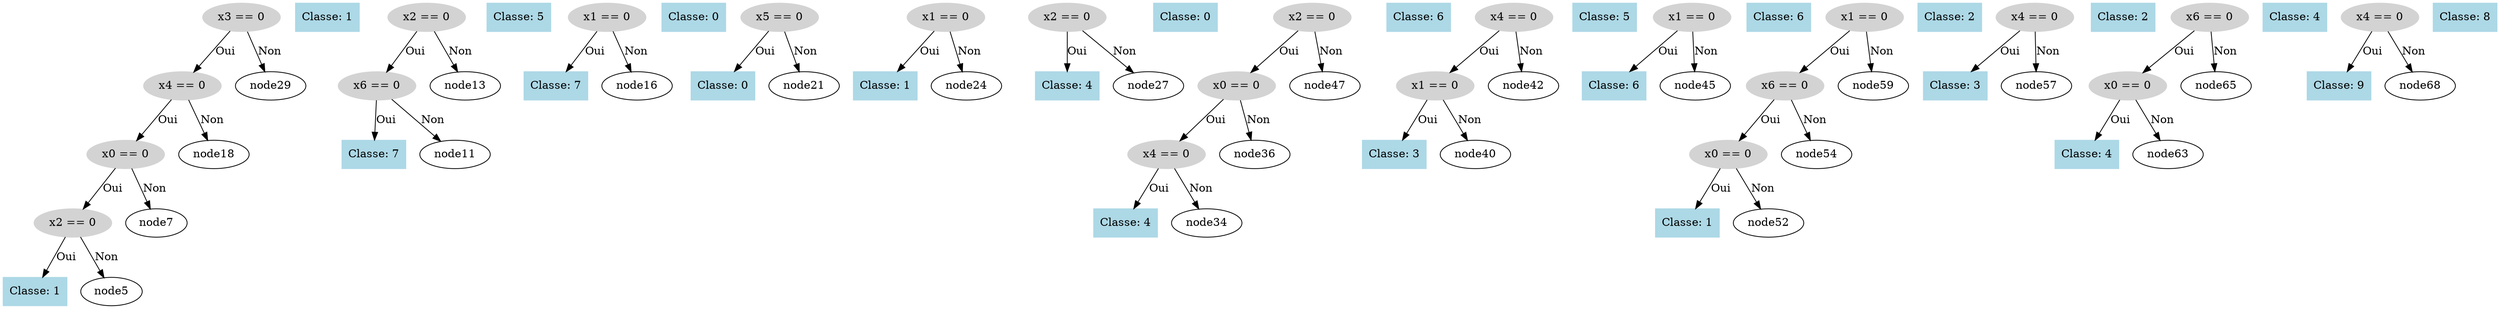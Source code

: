 digraph DecisionTree {
  node0 [label="x3 == 0", shape=ellipse, style=filled, color=lightgray];
  node0 -> node1 [label="Oui"];
  node1 [label="x4 == 0", shape=ellipse, style=filled, color=lightgray];
  node1 -> node2 [label="Oui"];
  node2 [label="x0 == 0", shape=ellipse, style=filled, color=lightgray];
  node2 -> node3 [label="Oui"];
  node3 [label="x2 == 0", shape=ellipse, style=filled, color=lightgray];
  node3 -> node4 [label="Oui"];
  node4 [label="Classe: 1", shape=box, style=filled, color=lightblue];
  node3 -> node5 [label="Non"];
  node6 [label="Classe: 1", shape=box, style=filled, color=lightblue];
  node2 -> node7 [label="Non"];
  node8 [label="x2 == 0", shape=ellipse, style=filled, color=lightgray];
  node8 -> node9 [label="Oui"];
  node9 [label="x6 == 0", shape=ellipse, style=filled, color=lightgray];
  node9 -> node10 [label="Oui"];
  node10 [label="Classe: 7", shape=box, style=filled, color=lightblue];
  node9 -> node11 [label="Non"];
  node12 [label="Classe: 5", shape=box, style=filled, color=lightblue];
  node8 -> node13 [label="Non"];
  node14 [label="x1 == 0", shape=ellipse, style=filled, color=lightgray];
  node14 -> node15 [label="Oui"];
  node15 [label="Classe: 7", shape=box, style=filled, color=lightblue];
  node14 -> node16 [label="Non"];
  node17 [label="Classe: 0", shape=box, style=filled, color=lightblue];
  node1 -> node18 [label="Non"];
  node19 [label="x5 == 0", shape=ellipse, style=filled, color=lightgray];
  node19 -> node20 [label="Oui"];
  node20 [label="Classe: 0", shape=box, style=filled, color=lightblue];
  node19 -> node21 [label="Non"];
  node22 [label="x1 == 0", shape=ellipse, style=filled, color=lightgray];
  node22 -> node23 [label="Oui"];
  node23 [label="Classe: 1", shape=box, style=filled, color=lightblue];
  node22 -> node24 [label="Non"];
  node25 [label="x2 == 0", shape=ellipse, style=filled, color=lightgray];
  node25 -> node26 [label="Oui"];
  node26 [label="Classe: 4", shape=box, style=filled, color=lightblue];
  node25 -> node27 [label="Non"];
  node28 [label="Classe: 0", shape=box, style=filled, color=lightblue];
  node0 -> node29 [label="Non"];
  node30 [label="x2 == 0", shape=ellipse, style=filled, color=lightgray];
  node30 -> node31 [label="Oui"];
  node31 [label="x0 == 0", shape=ellipse, style=filled, color=lightgray];
  node31 -> node32 [label="Oui"];
  node32 [label="x4 == 0", shape=ellipse, style=filled, color=lightgray];
  node32 -> node33 [label="Oui"];
  node33 [label="Classe: 4", shape=box, style=filled, color=lightblue];
  node32 -> node34 [label="Non"];
  node35 [label="Classe: 6", shape=box, style=filled, color=lightblue];
  node31 -> node36 [label="Non"];
  node37 [label="x4 == 0", shape=ellipse, style=filled, color=lightgray];
  node37 -> node38 [label="Oui"];
  node38 [label="x1 == 0", shape=ellipse, style=filled, color=lightgray];
  node38 -> node39 [label="Oui"];
  node39 [label="Classe: 3", shape=box, style=filled, color=lightblue];
  node38 -> node40 [label="Non"];
  node41 [label="Classe: 5", shape=box, style=filled, color=lightblue];
  node37 -> node42 [label="Non"];
  node43 [label="x1 == 0", shape=ellipse, style=filled, color=lightgray];
  node43 -> node44 [label="Oui"];
  node44 [label="Classe: 6", shape=box, style=filled, color=lightblue];
  node43 -> node45 [label="Non"];
  node46 [label="Classe: 6", shape=box, style=filled, color=lightblue];
  node30 -> node47 [label="Non"];
  node48 [label="x1 == 0", shape=ellipse, style=filled, color=lightgray];
  node48 -> node49 [label="Oui"];
  node49 [label="x6 == 0", shape=ellipse, style=filled, color=lightgray];
  node49 -> node50 [label="Oui"];
  node50 [label="x0 == 0", shape=ellipse, style=filled, color=lightgray];
  node50 -> node51 [label="Oui"];
  node51 [label="Classe: 1", shape=box, style=filled, color=lightblue];
  node50 -> node52 [label="Non"];
  node53 [label="Classe: 2", shape=box, style=filled, color=lightblue];
  node49 -> node54 [label="Non"];
  node55 [label="x4 == 0", shape=ellipse, style=filled, color=lightgray];
  node55 -> node56 [label="Oui"];
  node56 [label="Classe: 3", shape=box, style=filled, color=lightblue];
  node55 -> node57 [label="Non"];
  node58 [label="Classe: 2", shape=box, style=filled, color=lightblue];
  node48 -> node59 [label="Non"];
  node60 [label="x6 == 0", shape=ellipse, style=filled, color=lightgray];
  node60 -> node61 [label="Oui"];
  node61 [label="x0 == 0", shape=ellipse, style=filled, color=lightgray];
  node61 -> node62 [label="Oui"];
  node62 [label="Classe: 4", shape=box, style=filled, color=lightblue];
  node61 -> node63 [label="Non"];
  node64 [label="Classe: 4", shape=box, style=filled, color=lightblue];
  node60 -> node65 [label="Non"];
  node66 [label="x4 == 0", shape=ellipse, style=filled, color=lightgray];
  node66 -> node67 [label="Oui"];
  node67 [label="Classe: 9", shape=box, style=filled, color=lightblue];
  node66 -> node68 [label="Non"];
  node69 [label="Classe: 8", shape=box, style=filled, color=lightblue];
}
